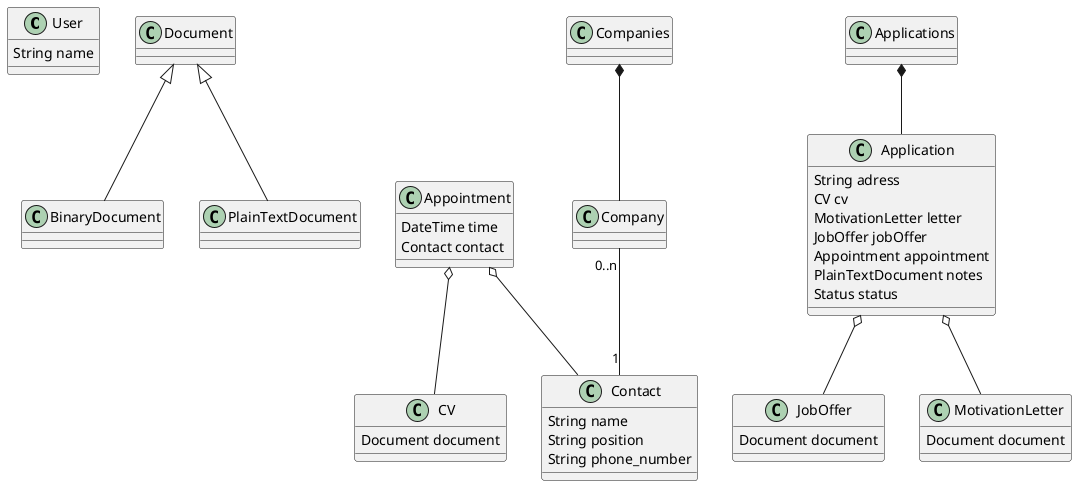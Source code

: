 @startuml
Class User {
String name
}

Class Document {

}

Document <|-- BinaryDocument
Document <|-- PlainTextDocument

Class Appointment {
DateTime time
Contact contact
}

Class JobOffer {
Document document
}

Class Application {
String adress
CV cv
MotivationLetter letter
JobOffer jobOffer
Appointment appointment
PlainTextDocument notes
Status status
}

Class CV {
Document document
}

Class MotivationLetter {
Document document
}

Class Company
Class Contact {
String name
String position
String phone_number
}

Applications *-- Application
Application o-- JobOffer
Application o-- MotivationLetter
Companies *-- Company
Company "0..n" -- "1" Contact
Appointment o-- Contact
Appointment o-- CV
@enduml
